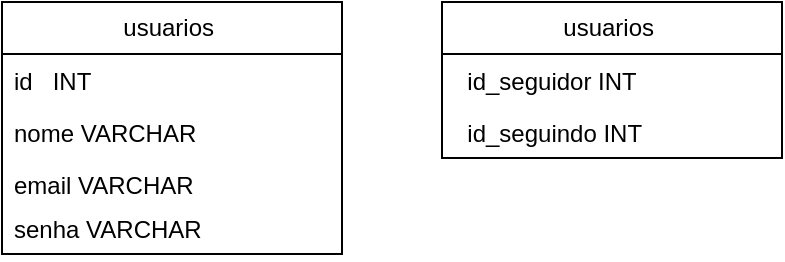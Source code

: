<mxfile version="26.2.12">
  <diagram id="C5RBs43oDa-KdzZeNtuy" name="Page-1">
    <mxGraphModel dx="1044" dy="527" grid="1" gridSize="10" guides="1" tooltips="1" connect="1" arrows="1" fold="1" page="1" pageScale="1" pageWidth="827" pageHeight="1169" math="0" shadow="0">
      <root>
        <mxCell id="WIyWlLk6GJQsqaUBKTNV-0" />
        <mxCell id="WIyWlLk6GJQsqaUBKTNV-1" parent="WIyWlLk6GJQsqaUBKTNV-0" />
        <mxCell id="iWua7ZJ_4IUUCElxeBm5-2" value="usuarios&amp;nbsp;" style="swimlane;fontStyle=0;childLayout=stackLayout;horizontal=1;startSize=26;fillColor=none;horizontalStack=0;resizeParent=1;resizeParentMax=0;resizeLast=0;collapsible=1;marginBottom=0;whiteSpace=wrap;html=1;" vertex="1" parent="WIyWlLk6GJQsqaUBKTNV-1">
          <mxGeometry x="260" y="40" width="170" height="126" as="geometry" />
        </mxCell>
        <mxCell id="iWua7ZJ_4IUUCElxeBm5-3" value="id&amp;nbsp; &amp;nbsp;INT&amp;nbsp;" style="text;strokeColor=none;fillColor=none;align=left;verticalAlign=top;spacingLeft=4;spacingRight=4;overflow=hidden;rotatable=0;points=[[0,0.5],[1,0.5]];portConstraint=eastwest;whiteSpace=wrap;html=1;" vertex="1" parent="iWua7ZJ_4IUUCElxeBm5-2">
          <mxGeometry y="26" width="170" height="26" as="geometry" />
        </mxCell>
        <mxCell id="iWua7ZJ_4IUUCElxeBm5-4" value="nome VARCHAR" style="text;strokeColor=none;fillColor=none;align=left;verticalAlign=top;spacingLeft=4;spacingRight=4;overflow=hidden;rotatable=0;points=[[0,0.5],[1,0.5]];portConstraint=eastwest;whiteSpace=wrap;html=1;" vertex="1" parent="iWua7ZJ_4IUUCElxeBm5-2">
          <mxGeometry y="52" width="170" height="26" as="geometry" />
        </mxCell>
        <mxCell id="iWua7ZJ_4IUUCElxeBm5-5" value="email VARCHAR" style="text;strokeColor=none;fillColor=none;align=left;verticalAlign=top;spacingLeft=4;spacingRight=4;overflow=hidden;rotatable=0;points=[[0,0.5],[1,0.5]];portConstraint=eastwest;whiteSpace=wrap;html=1;" vertex="1" parent="iWua7ZJ_4IUUCElxeBm5-2">
          <mxGeometry y="78" width="170" height="22" as="geometry" />
        </mxCell>
        <mxCell id="iWua7ZJ_4IUUCElxeBm5-8" value="senha VARCHAR" style="text;strokeColor=none;fillColor=none;align=left;verticalAlign=top;spacingLeft=4;spacingRight=4;overflow=hidden;rotatable=0;points=[[0,0.5],[1,0.5]];portConstraint=eastwest;whiteSpace=wrap;html=1;" vertex="1" parent="iWua7ZJ_4IUUCElxeBm5-2">
          <mxGeometry y="100" width="170" height="26" as="geometry" />
        </mxCell>
        <mxCell id="iWua7ZJ_4IUUCElxeBm5-9" value="usuarios&amp;nbsp;" style="swimlane;fontStyle=0;childLayout=stackLayout;horizontal=1;startSize=26;fillColor=none;horizontalStack=0;resizeParent=1;resizeParentMax=0;resizeLast=0;collapsible=1;marginBottom=0;whiteSpace=wrap;html=1;" vertex="1" parent="WIyWlLk6GJQsqaUBKTNV-1">
          <mxGeometry x="480" y="40" width="170" height="78" as="geometry" />
        </mxCell>
        <mxCell id="iWua7ZJ_4IUUCElxeBm5-10" value="&lt;div&gt;&amp;nbsp; id_seguidor INT&lt;/div&gt;&lt;div&gt;&lt;br&gt;&lt;/div&gt;" style="text;strokeColor=none;fillColor=none;align=left;verticalAlign=top;spacingLeft=4;spacingRight=4;overflow=hidden;rotatable=0;points=[[0,0.5],[1,0.5]];portConstraint=eastwest;whiteSpace=wrap;html=1;" vertex="1" parent="iWua7ZJ_4IUUCElxeBm5-9">
          <mxGeometry y="26" width="170" height="26" as="geometry" />
        </mxCell>
        <mxCell id="iWua7ZJ_4IUUCElxeBm5-11" value="&lt;div&gt;&amp;nbsp; id_seguindo INT&lt;/div&gt;&lt;div&gt;&lt;br&gt;&lt;/div&gt;" style="text;strokeColor=none;fillColor=none;align=left;verticalAlign=top;spacingLeft=4;spacingRight=4;overflow=hidden;rotatable=0;points=[[0,0.5],[1,0.5]];portConstraint=eastwest;whiteSpace=wrap;html=1;" vertex="1" parent="iWua7ZJ_4IUUCElxeBm5-9">
          <mxGeometry y="52" width="170" height="26" as="geometry" />
        </mxCell>
      </root>
    </mxGraphModel>
  </diagram>
</mxfile>
